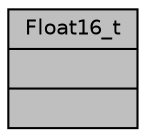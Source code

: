 digraph "Float16_t"
{
 // INTERACTIVE_SVG=YES
  bgcolor="transparent";
  edge [fontname="Helvetica",fontsize="10",labelfontname="Helvetica",labelfontsize="10"];
  node [fontname="Helvetica",fontsize="10",shape=record];
  Node1 [label="{Float16_t\n||}",height=0.2,width=0.4,color="black", fillcolor="grey75", style="filled", fontcolor="black"];
}
